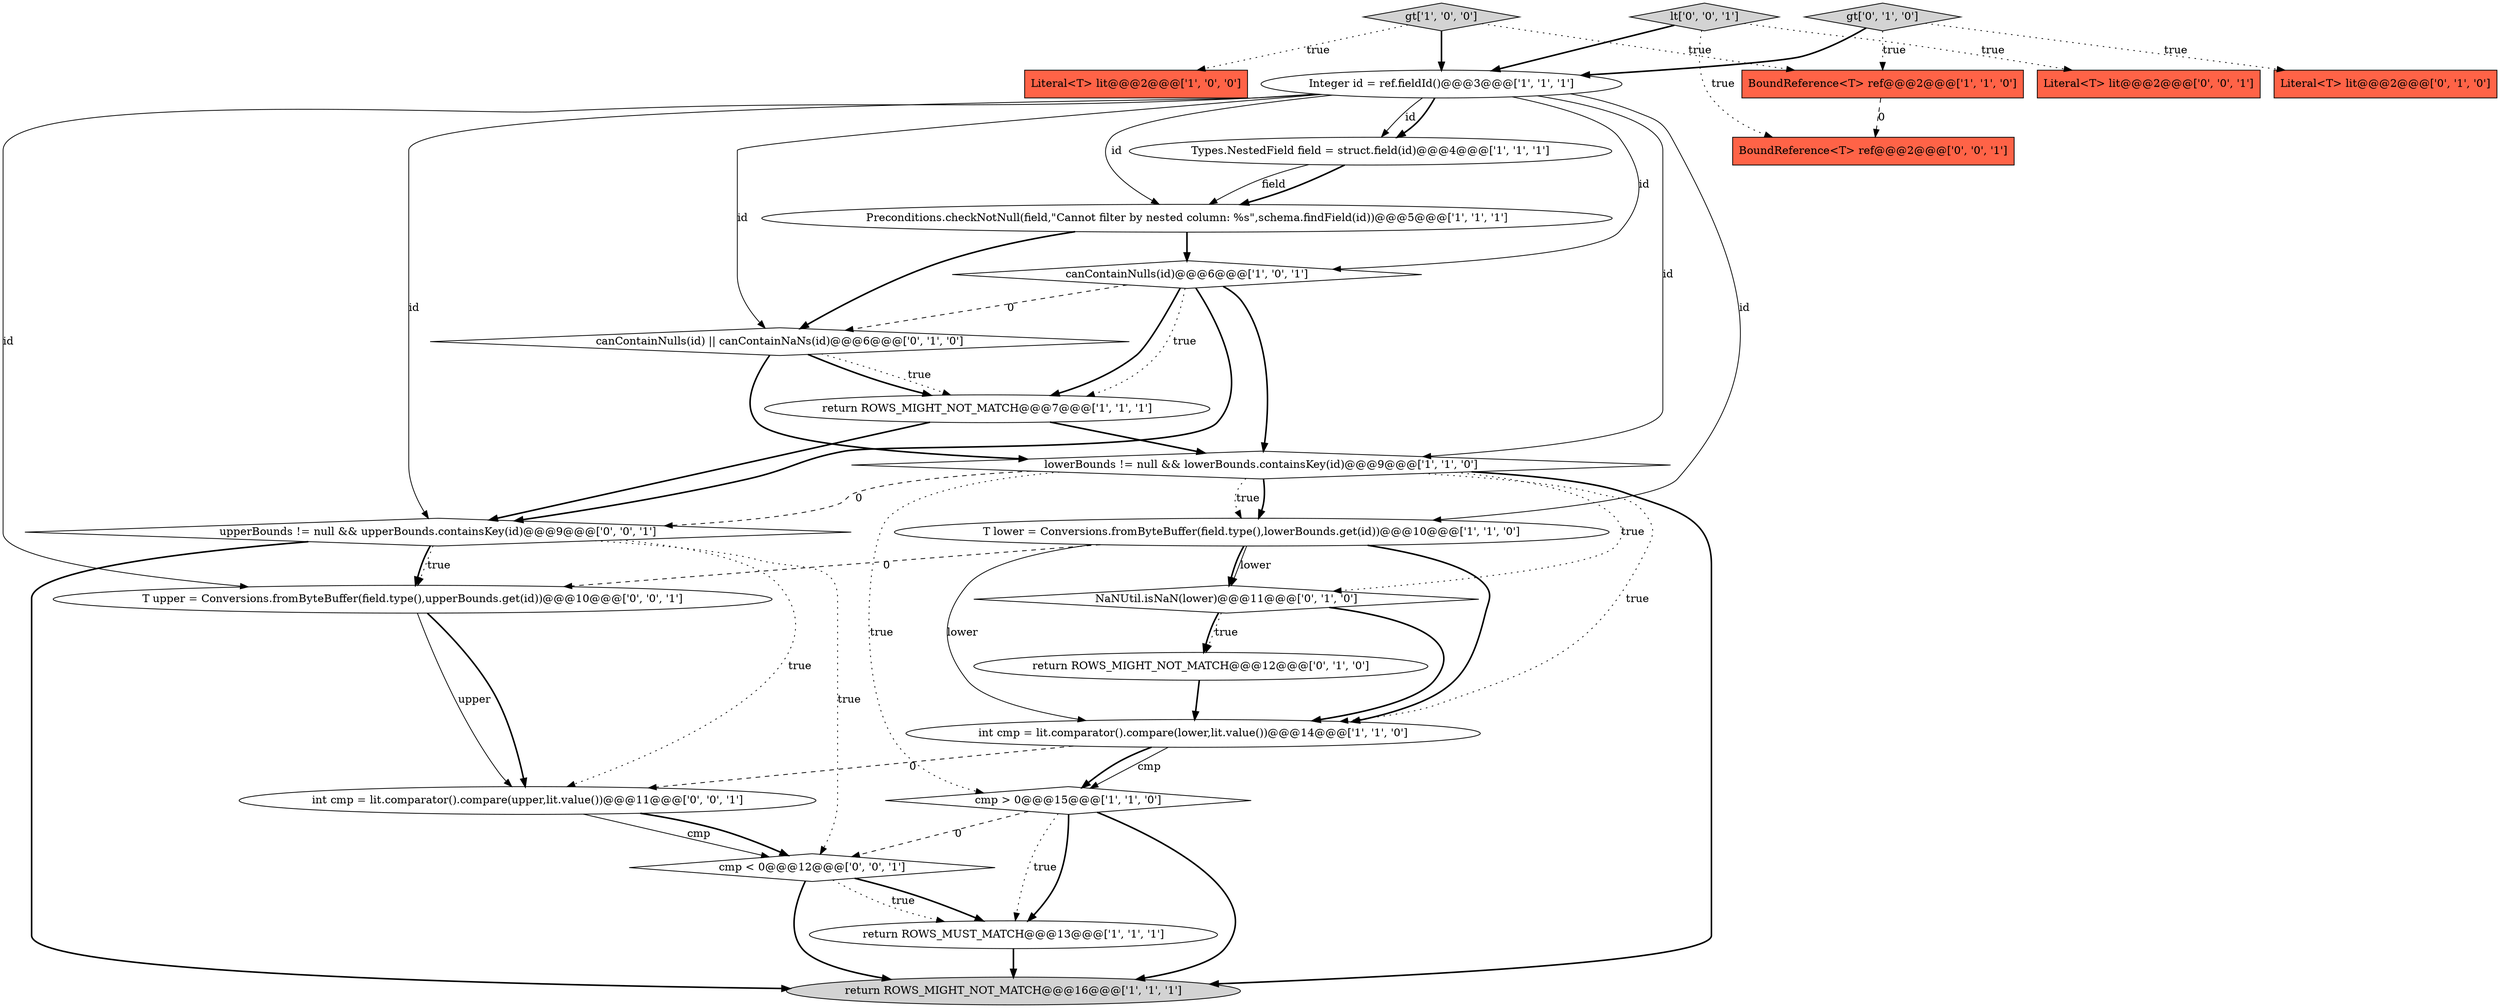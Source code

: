 digraph {
11 [style = filled, label = "lowerBounds != null && lowerBounds.containsKey(id)@@@9@@@['1', '1', '0']", fillcolor = white, shape = diamond image = "AAA0AAABBB1BBB"];
16 [style = filled, label = "return ROWS_MIGHT_NOT_MATCH@@@12@@@['0', '1', '0']", fillcolor = white, shape = ellipse image = "AAA1AAABBB2BBB"];
9 [style = filled, label = "return ROWS_MIGHT_NOT_MATCH@@@7@@@['1', '1', '1']", fillcolor = white, shape = ellipse image = "AAA0AAABBB1BBB"];
15 [style = filled, label = "Literal<T> lit@@@2@@@['0', '1', '0']", fillcolor = tomato, shape = box image = "AAA0AAABBB2BBB"];
13 [style = filled, label = "gt['1', '0', '0']", fillcolor = lightgray, shape = diamond image = "AAA0AAABBB1BBB"];
19 [style = filled, label = "Literal<T> lit@@@2@@@['0', '0', '1']", fillcolor = tomato, shape = box image = "AAA0AAABBB3BBB"];
23 [style = filled, label = "upperBounds != null && upperBounds.containsKey(id)@@@9@@@['0', '0', '1']", fillcolor = white, shape = diamond image = "AAA0AAABBB3BBB"];
10 [style = filled, label = "cmp > 0@@@15@@@['1', '1', '0']", fillcolor = white, shape = diamond image = "AAA0AAABBB1BBB"];
21 [style = filled, label = "BoundReference<T> ref@@@2@@@['0', '0', '1']", fillcolor = tomato, shape = box image = "AAA0AAABBB3BBB"];
6 [style = filled, label = "Literal<T> lit@@@2@@@['1', '0', '0']", fillcolor = tomato, shape = box image = "AAA0AAABBB1BBB"];
1 [style = filled, label = "return ROWS_MIGHT_NOT_MATCH@@@16@@@['1', '1', '1']", fillcolor = lightgray, shape = ellipse image = "AAA0AAABBB1BBB"];
3 [style = filled, label = "canContainNulls(id)@@@6@@@['1', '0', '1']", fillcolor = white, shape = diamond image = "AAA0AAABBB1BBB"];
4 [style = filled, label = "Types.NestedField field = struct.field(id)@@@4@@@['1', '1', '1']", fillcolor = white, shape = ellipse image = "AAA0AAABBB1BBB"];
0 [style = filled, label = "T lower = Conversions.fromByteBuffer(field.type(),lowerBounds.get(id))@@@10@@@['1', '1', '0']", fillcolor = white, shape = ellipse image = "AAA0AAABBB1BBB"];
8 [style = filled, label = "BoundReference<T> ref@@@2@@@['1', '1', '0']", fillcolor = tomato, shape = box image = "AAA0AAABBB1BBB"];
5 [style = filled, label = "Integer id = ref.fieldId()@@@3@@@['1', '1', '1']", fillcolor = white, shape = ellipse image = "AAA0AAABBB1BBB"];
2 [style = filled, label = "return ROWS_MUST_MATCH@@@13@@@['1', '1', '1']", fillcolor = white, shape = ellipse image = "AAA0AAABBB1BBB"];
22 [style = filled, label = "T upper = Conversions.fromByteBuffer(field.type(),upperBounds.get(id))@@@10@@@['0', '0', '1']", fillcolor = white, shape = ellipse image = "AAA0AAABBB3BBB"];
7 [style = filled, label = "int cmp = lit.comparator().compare(lower,lit.value())@@@14@@@['1', '1', '0']", fillcolor = white, shape = ellipse image = "AAA0AAABBB1BBB"];
20 [style = filled, label = "cmp < 0@@@12@@@['0', '0', '1']", fillcolor = white, shape = diamond image = "AAA0AAABBB3BBB"];
24 [style = filled, label = "int cmp = lit.comparator().compare(upper,lit.value())@@@11@@@['0', '0', '1']", fillcolor = white, shape = ellipse image = "AAA0AAABBB3BBB"];
12 [style = filled, label = "Preconditions.checkNotNull(field,\"Cannot filter by nested column: %s\",schema.findField(id))@@@5@@@['1', '1', '1']", fillcolor = white, shape = ellipse image = "AAA0AAABBB1BBB"];
25 [style = filled, label = "lt['0', '0', '1']", fillcolor = lightgray, shape = diamond image = "AAA0AAABBB3BBB"];
14 [style = filled, label = "gt['0', '1', '0']", fillcolor = lightgray, shape = diamond image = "AAA0AAABBB2BBB"];
18 [style = filled, label = "canContainNulls(id) || canContainNaNs(id)@@@6@@@['0', '1', '0']", fillcolor = white, shape = diamond image = "AAA1AAABBB2BBB"];
17 [style = filled, label = "NaNUtil.isNaN(lower)@@@11@@@['0', '1', '0']", fillcolor = white, shape = diamond image = "AAA1AAABBB2BBB"];
14->5 [style = bold, label=""];
23->22 [style = bold, label=""];
7->10 [style = solid, label="cmp"];
10->2 [style = dotted, label="true"];
24->20 [style = solid, label="cmp"];
13->6 [style = dotted, label="true"];
3->11 [style = bold, label=""];
22->24 [style = solid, label="upper"];
5->23 [style = solid, label="id"];
9->11 [style = bold, label=""];
10->2 [style = bold, label=""];
11->10 [style = dotted, label="true"];
17->16 [style = dotted, label="true"];
7->24 [style = dashed, label="0"];
20->2 [style = dotted, label="true"];
7->10 [style = bold, label=""];
23->1 [style = bold, label=""];
22->24 [style = bold, label=""];
5->11 [style = solid, label="id"];
0->7 [style = bold, label=""];
24->20 [style = bold, label=""];
23->20 [style = dotted, label="true"];
11->0 [style = bold, label=""];
5->18 [style = solid, label="id"];
25->21 [style = dotted, label="true"];
14->8 [style = dotted, label="true"];
0->17 [style = solid, label="lower"];
23->24 [style = dotted, label="true"];
5->22 [style = solid, label="id"];
11->0 [style = dotted, label="true"];
5->4 [style = solid, label="id"];
11->1 [style = bold, label=""];
11->7 [style = dotted, label="true"];
13->8 [style = dotted, label="true"];
11->17 [style = dotted, label="true"];
11->23 [style = dashed, label="0"];
20->1 [style = bold, label=""];
5->4 [style = bold, label=""];
4->12 [style = solid, label="field"];
8->21 [style = dashed, label="0"];
3->23 [style = bold, label=""];
10->1 [style = bold, label=""];
23->22 [style = dotted, label="true"];
18->9 [style = bold, label=""];
25->5 [style = bold, label=""];
14->15 [style = dotted, label="true"];
25->19 [style = dotted, label="true"];
12->3 [style = bold, label=""];
3->9 [style = bold, label=""];
2->1 [style = bold, label=""];
5->12 [style = solid, label="id"];
12->18 [style = bold, label=""];
4->12 [style = bold, label=""];
0->17 [style = bold, label=""];
3->18 [style = dashed, label="0"];
18->11 [style = bold, label=""];
5->3 [style = solid, label="id"];
16->7 [style = bold, label=""];
9->23 [style = bold, label=""];
0->7 [style = solid, label="lower"];
20->2 [style = bold, label=""];
17->7 [style = bold, label=""];
3->9 [style = dotted, label="true"];
17->16 [style = bold, label=""];
18->9 [style = dotted, label="true"];
0->22 [style = dashed, label="0"];
10->20 [style = dashed, label="0"];
13->5 [style = bold, label=""];
5->0 [style = solid, label="id"];
}
